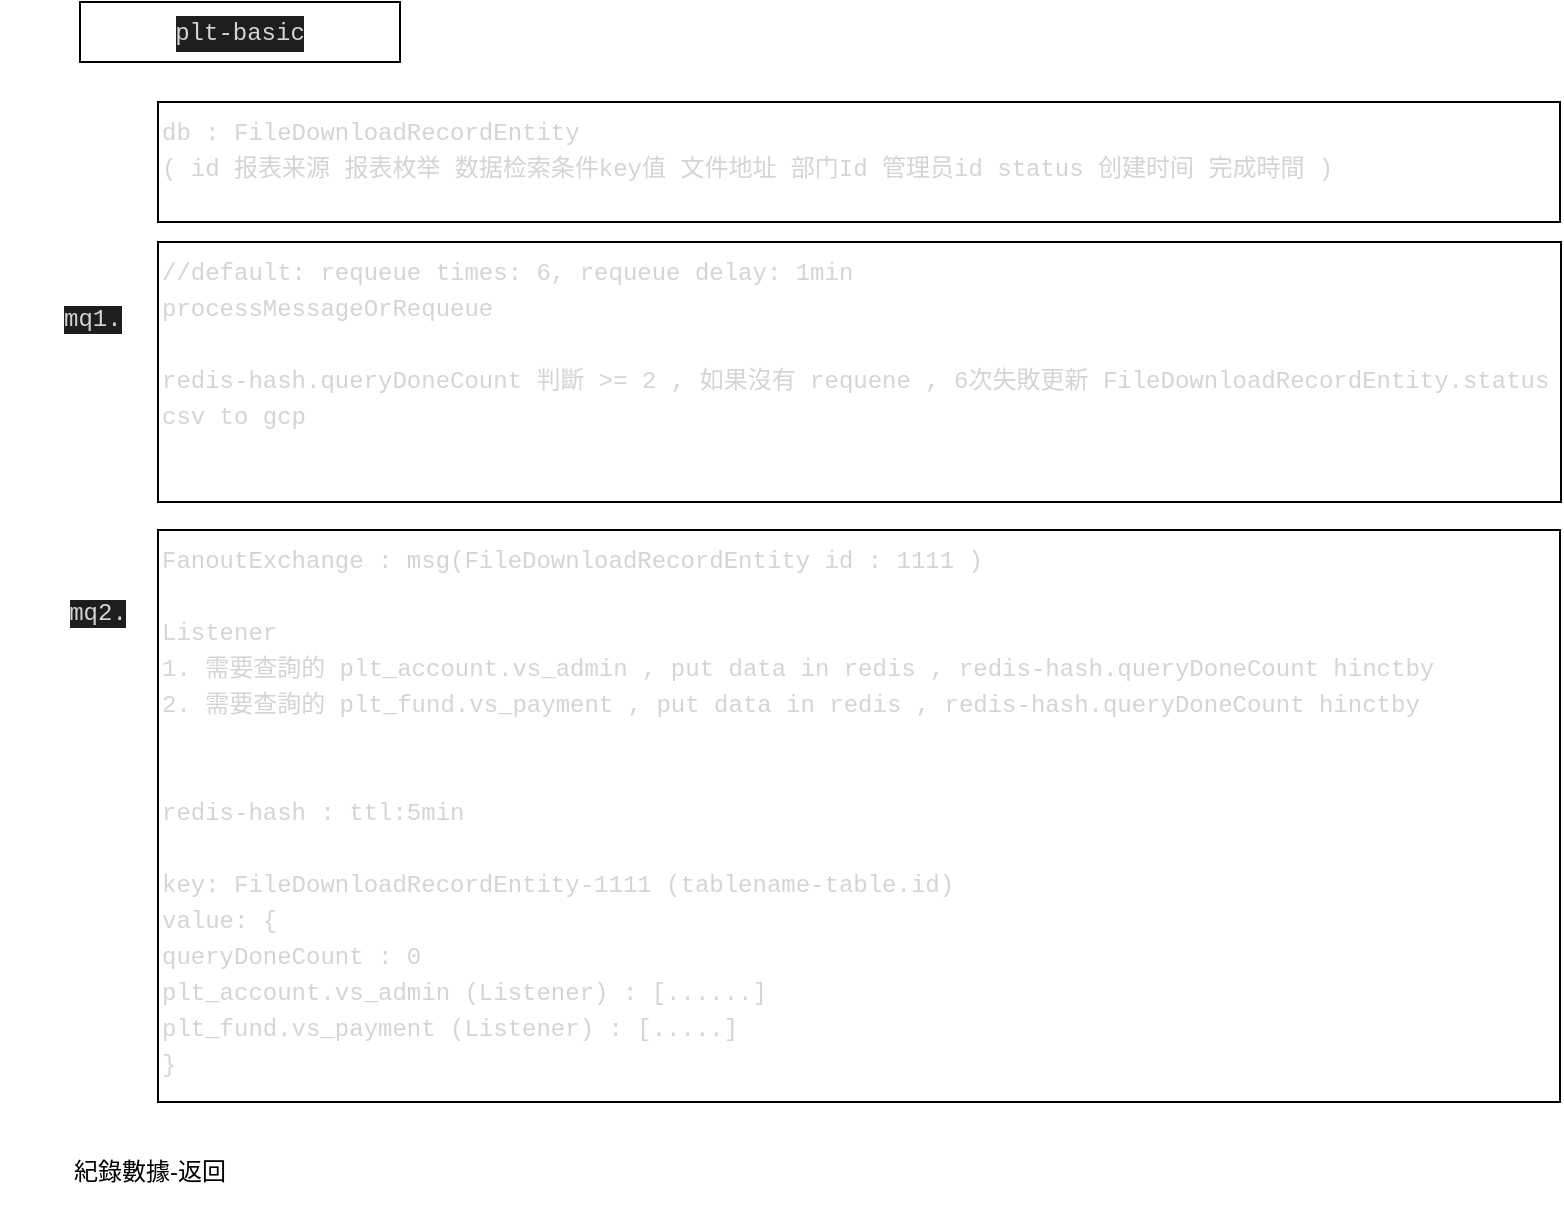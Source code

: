 <mxGraphModel dx="746" dy="684" grid="1" gridSize="10" guides="1" tooltips="1" connect="1" arrows="1" fold="1" page="1" pageScale="1" pageWidth="1169" pageHeight="827" math="0" shadow="0"><root><mxCell id="0"/><mxCell id="1" parent="0"/><mxCell id="27" value="&lt;div style=&quot;color: rgb(212, 212, 212); font-family: Menlo, Monaco, &amp;quot;Courier New&amp;quot;, monospace; line-height: 18px;&quot;&gt;db : FileDownloadRecordEntity&amp;nbsp;&lt;/div&gt;&lt;div style=&quot;color: rgb(212, 212, 212); font-family: Menlo, Monaco, &amp;quot;Courier New&amp;quot;, monospace; line-height: 18px;&quot;&gt;(  id  报表来源  报表枚举 数据检索条件key值  文件地址 部门Id  管理员id  status   创建时间  完成時間 ) &lt;/div&gt;" style="rounded=0;whiteSpace=wrap;html=1;align=left;verticalAlign=top;labelBackgroundColor=default;labelBorderColor=none;" parent="1" vertex="1"><mxGeometry x="79" y="60" width="701" height="60" as="geometry"/></mxCell><mxCell id="28" value="&lt;div style=&quot;color: rgb(212, 212, 212); background-color: rgb(30, 30, 30); font-family: Menlo, Monaco, &amp;quot;Courier New&amp;quot;, monospace; line-height: 18px;&quot;&gt;plt-basic &lt;/div&gt;" style="rounded=0;whiteSpace=wrap;html=1;" parent="1" vertex="1"><mxGeometry x="40" y="10" width="160" height="30" as="geometry"/></mxCell><mxCell id="29" value="紀錄數據-返回" style="text;html=1;strokeColor=none;fillColor=none;align=center;verticalAlign=middle;whiteSpace=wrap;rounded=0;" parent="1" vertex="1"><mxGeometry y="570" width="150" height="50" as="geometry"/></mxCell><mxCell id="31" value="&lt;div style=&quot;color: rgb(212, 212, 212); font-family: Menlo, Monaco, &amp;quot;Courier New&amp;quot;, monospace; line-height: 18px;&quot;&gt;&lt;div&gt;//default: requeue times: 6, requeue delay: 1min&lt;/div&gt;&lt;div&gt;processMessageOrRequeue&lt;br&gt;&lt;/div&gt;&lt;div&gt;&lt;br&gt;&lt;/div&gt;&lt;div&gt;redis-hash.queryDoneCount 判斷 &amp;gt;= 2 , 如果沒有 requene , 6次失敗更新 FileDownloadRecordEntity.status&lt;/div&gt;&lt;div&gt;csv to gcp&lt;/div&gt;&lt;br&gt;&lt;/div&gt;" style="rounded=0;whiteSpace=wrap;html=1;align=left;verticalAlign=top;labelBackgroundColor=default;" parent="1" vertex="1"><mxGeometry x="79" y="130" width="701.5" height="130" as="geometry"/></mxCell><mxCell id="32" value="&lt;span style=&quot;color: rgb(212, 212, 212); font-family: Menlo, Monaco, &amp;quot;Courier New&amp;quot;, monospace; font-size: 12px; font-style: normal; font-variant-ligatures: normal; font-variant-caps: normal; font-weight: 400; letter-spacing: normal; orphans: 2; text-indent: 0px; text-transform: none; widows: 2; word-spacing: 0px; -webkit-text-stroke-width: 0px; background-color: rgb(30, 30, 30); text-decoration-thickness: initial; text-decoration-style: initial; text-decoration-color: initial; float: none; display: inline !important;&quot;&gt;mq1.&lt;br&gt;&lt;div style=&quot;&quot;&gt;&lt;br&gt;&lt;/div&gt;&lt;/span&gt;" style="text;html=1;strokeColor=none;fillColor=none;align=left;verticalAlign=middle;whiteSpace=wrap;rounded=0;" parent="1" vertex="1"><mxGeometry x="30" y="150" width="60" height="50" as="geometry"/></mxCell><mxCell id="33" value="&lt;span style=&quot;color: rgb(212, 212, 212); font-family: Menlo, Monaco, &amp;quot;Courier New&amp;quot;, monospace; font-size: 12px; font-style: normal; font-variant-ligatures: normal; font-variant-caps: normal; font-weight: 400; letter-spacing: normal; orphans: 2; text-align: left; text-indent: 0px; text-transform: none; widows: 2; word-spacing: 0px; -webkit-text-stroke-width: 0px; background-color: rgb(30, 30, 30); text-decoration-thickness: initial; text-decoration-style: initial; text-decoration-color: initial; float: none; display: inline !important;&quot;&gt;mq2.&lt;/span&gt;" style="text;html=1;strokeColor=none;fillColor=none;align=center;verticalAlign=middle;whiteSpace=wrap;rounded=0;" parent="1" vertex="1"><mxGeometry x="19" y="300" width="60" height="30" as="geometry"/></mxCell><mxCell id="34" value="&lt;div style=&quot;color: rgb(212, 212, 212); font-family: Menlo, Monaco, &amp;quot;Courier New&amp;quot;, monospace; line-height: 18px;&quot;&gt;&lt;div&gt;FanoutExchange : msg(FileDownloadRecordEntity id : 1111 )&lt;br&gt;&lt;br&gt;&lt;/div&gt;&lt;div&gt;    Listener&lt;/div&gt;&lt;div&gt;        1. 需要查詢的 plt_account.vs_admin , put data in redis , redis-hash.queryDoneCount hinctby&lt;/div&gt;&lt;div&gt;        2. 需要查詢的 plt_fund.vs_payment  , put data in redis , redis-hash.queryDoneCount hinctby&lt;/div&gt;&lt;div style=&quot;color: rgb(212, 212, 212); font-family: Menlo, Monaco, &amp;quot;Courier New&amp;quot;, monospace; line-height: 18px;&quot;&gt;&lt;br&gt;&lt;/div&gt;&lt;br&gt;&lt;div&gt;    redis-hash : ttl:5min&lt;/div&gt;&lt;div&gt;&lt;br&gt;&lt;/div&gt;&lt;div&gt;        key: FileDownloadRecordEntity-1111 (tablename-table.id)&lt;/div&gt;&lt;div&gt;        value: {&lt;/div&gt;&lt;div&gt;            queryDoneCount : 0&lt;/div&gt;&lt;div&gt;            plt_account.vs_admin (Listener) : [......]  &lt;/div&gt;&lt;div&gt;            plt_fund.vs_payment (Listener) : [.....]&lt;/div&gt;&lt;div&gt;        }&lt;/div&gt;&lt;/div&gt;" style="rounded=0;whiteSpace=wrap;html=1;align=left;verticalAlign=top;labelBackgroundColor=default;" parent="1" vertex="1"><mxGeometry x="79" y="274" width="701" height="286" as="geometry"/></mxCell></root></mxGraphModel>